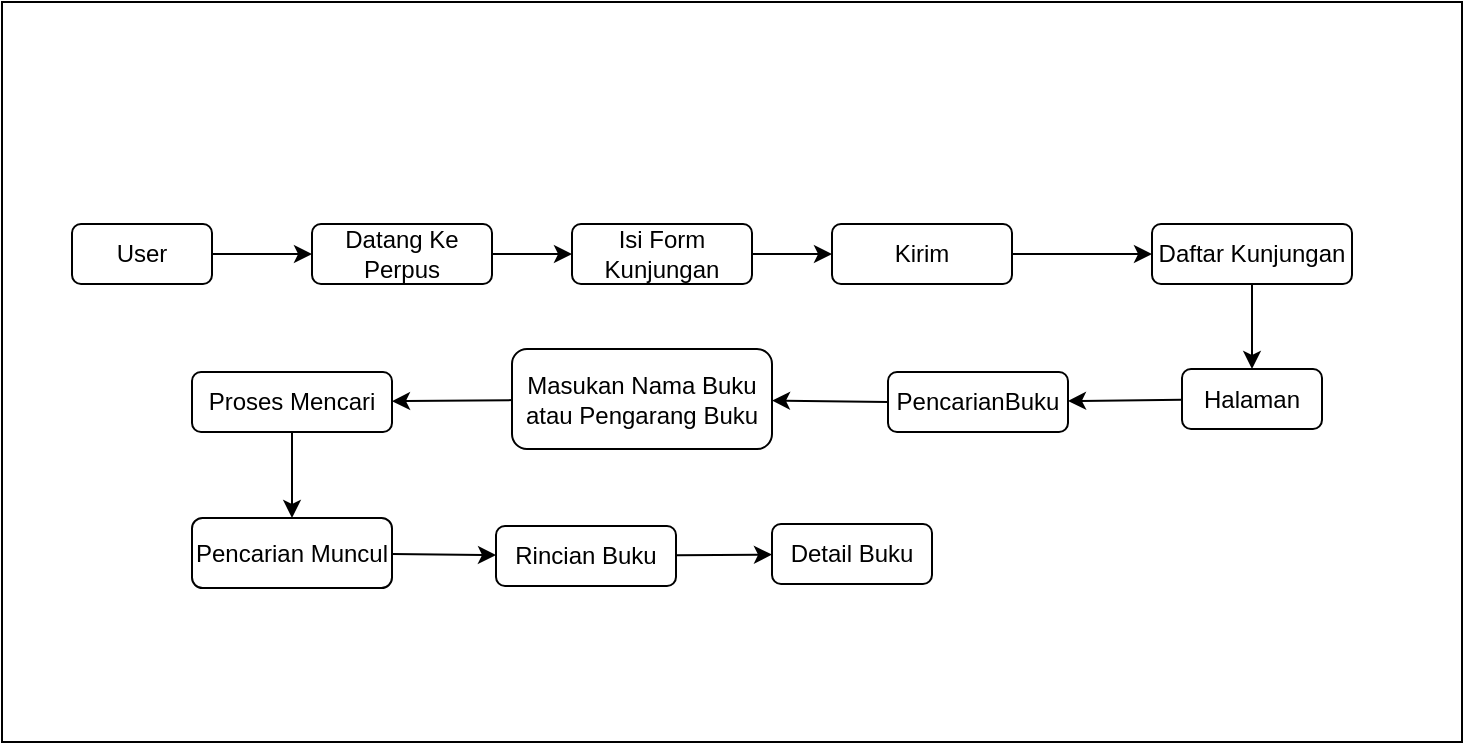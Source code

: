 <mxfile version="23.0.2" type="github">
  <diagram name="Page-1" id="UAH8qIKsVRaEJTh3IIAs">
    <mxGraphModel dx="756" dy="419" grid="1" gridSize="10" guides="1" tooltips="1" connect="1" arrows="1" fold="1" page="1" pageScale="1" pageWidth="850" pageHeight="1100" math="0" shadow="0">
      <root>
        <mxCell id="0" />
        <mxCell id="1" parent="0" />
        <mxCell id="LzMoc1q8ekc0HNt60c-l-1" value="" style="rounded=0;whiteSpace=wrap;html=1;" vertex="1" parent="1">
          <mxGeometry x="5" y="49" width="730" height="370" as="geometry" />
        </mxCell>
        <mxCell id="LzMoc1q8ekc0HNt60c-l-4" value="User" style="rounded=1;whiteSpace=wrap;html=1;" vertex="1" parent="1">
          <mxGeometry x="40" y="160" width="70" height="30" as="geometry" />
        </mxCell>
        <mxCell id="LzMoc1q8ekc0HNt60c-l-5" value="" style="endArrow=classic;html=1;rounded=0;" edge="1" parent="1" source="LzMoc1q8ekc0HNt60c-l-4" target="LzMoc1q8ekc0HNt60c-l-6">
          <mxGeometry width="50" height="50" relative="1" as="geometry">
            <mxPoint x="360" y="250" as="sourcePoint" />
            <mxPoint x="180" y="180" as="targetPoint" />
          </mxGeometry>
        </mxCell>
        <mxCell id="LzMoc1q8ekc0HNt60c-l-6" value="Datang Ke Perpus" style="rounded=1;whiteSpace=wrap;html=1;" vertex="1" parent="1">
          <mxGeometry x="160" y="160" width="90" height="30" as="geometry" />
        </mxCell>
        <mxCell id="LzMoc1q8ekc0HNt60c-l-7" value="Isi Form Kunjungan" style="rounded=1;whiteSpace=wrap;html=1;" vertex="1" parent="1">
          <mxGeometry x="290" y="160" width="90" height="30" as="geometry" />
        </mxCell>
        <mxCell id="LzMoc1q8ekc0HNt60c-l-9" value="Kirim" style="rounded=1;whiteSpace=wrap;html=1;" vertex="1" parent="1">
          <mxGeometry x="420" y="160" width="90" height="30" as="geometry" />
        </mxCell>
        <mxCell id="LzMoc1q8ekc0HNt60c-l-10" value="PencarianBuku" style="rounded=1;whiteSpace=wrap;html=1;" vertex="1" parent="1">
          <mxGeometry x="448" y="234" width="90" height="30" as="geometry" />
        </mxCell>
        <mxCell id="LzMoc1q8ekc0HNt60c-l-12" value="Daftar Kunjungan" style="rounded=1;whiteSpace=wrap;html=1;" vertex="1" parent="1">
          <mxGeometry x="580" y="160" width="100" height="30" as="geometry" />
        </mxCell>
        <mxCell id="LzMoc1q8ekc0HNt60c-l-13" value="Masukan Nama Buku atau Pengarang Buku" style="rounded=1;whiteSpace=wrap;html=1;" vertex="1" parent="1">
          <mxGeometry x="260" y="222.5" width="130" height="50" as="geometry" />
        </mxCell>
        <mxCell id="LzMoc1q8ekc0HNt60c-l-25" style="edgeStyle=orthogonalEdgeStyle;rounded=0;orthogonalLoop=1;jettySize=auto;html=1;" edge="1" parent="1" source="LzMoc1q8ekc0HNt60c-l-14" target="LzMoc1q8ekc0HNt60c-l-15">
          <mxGeometry relative="1" as="geometry" />
        </mxCell>
        <mxCell id="LzMoc1q8ekc0HNt60c-l-14" value="Proses Mencari" style="rounded=1;whiteSpace=wrap;html=1;" vertex="1" parent="1">
          <mxGeometry x="100" y="234" width="100" height="30" as="geometry" />
        </mxCell>
        <mxCell id="LzMoc1q8ekc0HNt60c-l-15" value="Pencarian Muncul" style="rounded=1;whiteSpace=wrap;html=1;" vertex="1" parent="1">
          <mxGeometry x="100" y="307" width="100" height="35" as="geometry" />
        </mxCell>
        <mxCell id="LzMoc1q8ekc0HNt60c-l-17" value="Detail Buku" style="rounded=1;whiteSpace=wrap;html=1;" vertex="1" parent="1">
          <mxGeometry x="390" y="310" width="80" height="30" as="geometry" />
        </mxCell>
        <mxCell id="LzMoc1q8ekc0HNt60c-l-18" value="Rincian Buku" style="rounded=1;whiteSpace=wrap;html=1;" vertex="1" parent="1">
          <mxGeometry x="252" y="311" width="90" height="30" as="geometry" />
        </mxCell>
        <mxCell id="LzMoc1q8ekc0HNt60c-l-20" value="" style="endArrow=classic;html=1;rounded=0;" edge="1" parent="1" source="LzMoc1q8ekc0HNt60c-l-6" target="LzMoc1q8ekc0HNt60c-l-7">
          <mxGeometry width="50" height="50" relative="1" as="geometry">
            <mxPoint x="360" y="250" as="sourcePoint" />
            <mxPoint x="410" y="200" as="targetPoint" />
          </mxGeometry>
        </mxCell>
        <mxCell id="LzMoc1q8ekc0HNt60c-l-21" value="" style="endArrow=classic;html=1;rounded=0;" edge="1" parent="1" source="LzMoc1q8ekc0HNt60c-l-7" target="LzMoc1q8ekc0HNt60c-l-9">
          <mxGeometry width="50" height="50" relative="1" as="geometry">
            <mxPoint x="360" y="250" as="sourcePoint" />
            <mxPoint x="410" y="200" as="targetPoint" />
          </mxGeometry>
        </mxCell>
        <mxCell id="LzMoc1q8ekc0HNt60c-l-22" value="" style="endArrow=classic;html=1;rounded=0;" edge="1" parent="1" source="LzMoc1q8ekc0HNt60c-l-9" target="LzMoc1q8ekc0HNt60c-l-12">
          <mxGeometry width="50" height="50" relative="1" as="geometry">
            <mxPoint x="360" y="250" as="sourcePoint" />
            <mxPoint x="410" y="200" as="targetPoint" />
          </mxGeometry>
        </mxCell>
        <mxCell id="LzMoc1q8ekc0HNt60c-l-23" value="" style="endArrow=classic;html=1;rounded=0;" edge="1" parent="1" source="LzMoc1q8ekc0HNt60c-l-12" target="LzMoc1q8ekc0HNt60c-l-29">
          <mxGeometry width="50" height="50" relative="1" as="geometry">
            <mxPoint x="360" y="250" as="sourcePoint" />
            <mxPoint x="410" y="200" as="targetPoint" />
          </mxGeometry>
        </mxCell>
        <mxCell id="LzMoc1q8ekc0HNt60c-l-24" value="" style="endArrow=classic;html=1;rounded=0;exitX=0;exitY=0.5;exitDx=0;exitDy=0;" edge="1" parent="1" source="LzMoc1q8ekc0HNt60c-l-10" target="LzMoc1q8ekc0HNt60c-l-13">
          <mxGeometry width="50" height="50" relative="1" as="geometry">
            <mxPoint x="360" y="250" as="sourcePoint" />
            <mxPoint x="410" y="200" as="targetPoint" />
          </mxGeometry>
        </mxCell>
        <mxCell id="LzMoc1q8ekc0HNt60c-l-27" value="" style="endArrow=classic;html=1;rounded=0;" edge="1" parent="1" source="LzMoc1q8ekc0HNt60c-l-13" target="LzMoc1q8ekc0HNt60c-l-14">
          <mxGeometry width="50" height="50" relative="1" as="geometry">
            <mxPoint x="360" y="250" as="sourcePoint" />
            <mxPoint x="410" y="200" as="targetPoint" />
          </mxGeometry>
        </mxCell>
        <mxCell id="LzMoc1q8ekc0HNt60c-l-29" value="Halaman" style="rounded=1;whiteSpace=wrap;html=1;" vertex="1" parent="1">
          <mxGeometry x="595" y="232.5" width="70" height="30" as="geometry" />
        </mxCell>
        <mxCell id="LzMoc1q8ekc0HNt60c-l-30" value="" style="endArrow=classic;html=1;rounded=0;" edge="1" parent="1" source="LzMoc1q8ekc0HNt60c-l-29" target="LzMoc1q8ekc0HNt60c-l-10">
          <mxGeometry width="50" height="50" relative="1" as="geometry">
            <mxPoint x="360" y="250" as="sourcePoint" />
            <mxPoint x="410" y="200" as="targetPoint" />
          </mxGeometry>
        </mxCell>
        <mxCell id="LzMoc1q8ekc0HNt60c-l-31" value="" style="endArrow=classic;html=1;rounded=0;" edge="1" parent="1" source="LzMoc1q8ekc0HNt60c-l-15" target="LzMoc1q8ekc0HNt60c-l-18">
          <mxGeometry width="50" height="50" relative="1" as="geometry">
            <mxPoint x="360" y="250" as="sourcePoint" />
            <mxPoint x="410" y="200" as="targetPoint" />
          </mxGeometry>
        </mxCell>
        <mxCell id="LzMoc1q8ekc0HNt60c-l-32" value="" style="endArrow=classic;html=1;rounded=0;" edge="1" parent="1" source="LzMoc1q8ekc0HNt60c-l-18" target="LzMoc1q8ekc0HNt60c-l-17">
          <mxGeometry width="50" height="50" relative="1" as="geometry">
            <mxPoint x="360" y="250" as="sourcePoint" />
            <mxPoint x="410" y="200" as="targetPoint" />
          </mxGeometry>
        </mxCell>
      </root>
    </mxGraphModel>
  </diagram>
</mxfile>

